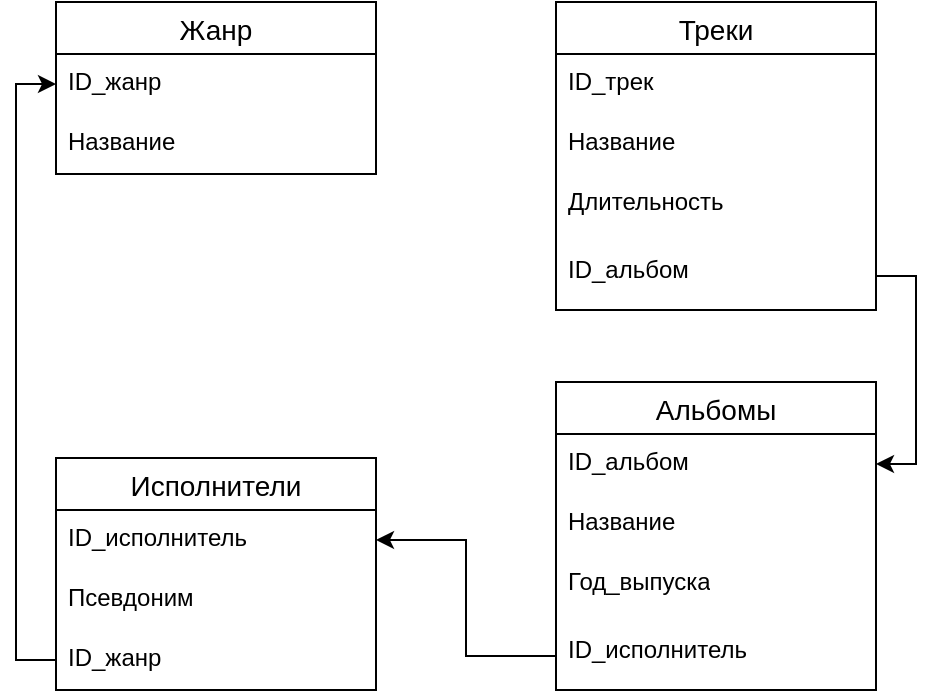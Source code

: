 <mxfile version="21.2.9" type="device">
  <diagram name="Страница 1" id="x9vOyqtszQ4Ww52Lwxny">
    <mxGraphModel dx="1002" dy="671" grid="1" gridSize="10" guides="1" tooltips="1" connect="1" arrows="1" fold="1" page="1" pageScale="1" pageWidth="3300" pageHeight="4681" math="0" shadow="0">
      <root>
        <mxCell id="0" />
        <mxCell id="1" parent="0" />
        <mxCell id="OP-Gs7QiUsBwCLxYpKtz-1" value="Исполнители" style="swimlane;fontStyle=0;childLayout=stackLayout;horizontal=1;startSize=26;horizontalStack=0;resizeParent=1;resizeParentMax=0;resizeLast=0;collapsible=1;marginBottom=0;align=center;fontSize=14;" vertex="1" parent="1">
          <mxGeometry x="330" y="318" width="160" height="116" as="geometry" />
        </mxCell>
        <mxCell id="OP-Gs7QiUsBwCLxYpKtz-2" value="ID_исполнитель" style="text;strokeColor=none;fillColor=none;spacingLeft=4;spacingRight=4;overflow=hidden;rotatable=0;points=[[0,0.5],[1,0.5]];portConstraint=eastwest;fontSize=12;whiteSpace=wrap;html=1;" vertex="1" parent="OP-Gs7QiUsBwCLxYpKtz-1">
          <mxGeometry y="26" width="160" height="30" as="geometry" />
        </mxCell>
        <mxCell id="OP-Gs7QiUsBwCLxYpKtz-4" value="Псевдоним" style="text;strokeColor=none;fillColor=none;spacingLeft=4;spacingRight=4;overflow=hidden;rotatable=0;points=[[0,0.5],[1,0.5]];portConstraint=eastwest;fontSize=12;whiteSpace=wrap;html=1;" vertex="1" parent="OP-Gs7QiUsBwCLxYpKtz-1">
          <mxGeometry y="56" width="160" height="30" as="geometry" />
        </mxCell>
        <mxCell id="OP-Gs7QiUsBwCLxYpKtz-24" value="ID_жанр" style="text;strokeColor=none;fillColor=none;spacingLeft=4;spacingRight=4;overflow=hidden;rotatable=0;points=[[0,0.5],[1,0.5]];portConstraint=eastwest;fontSize=12;whiteSpace=wrap;html=1;" vertex="1" parent="OP-Gs7QiUsBwCLxYpKtz-1">
          <mxGeometry y="86" width="160" height="30" as="geometry" />
        </mxCell>
        <mxCell id="OP-Gs7QiUsBwCLxYpKtz-5" value="Альбомы" style="swimlane;fontStyle=0;childLayout=stackLayout;horizontal=1;startSize=26;horizontalStack=0;resizeParent=1;resizeParentMax=0;resizeLast=0;collapsible=1;marginBottom=0;align=center;fontSize=14;" vertex="1" parent="1">
          <mxGeometry x="580" y="280" width="160" height="154" as="geometry">
            <mxRectangle x="660" y="290" width="100" height="30" as="alternateBounds" />
          </mxGeometry>
        </mxCell>
        <mxCell id="OP-Gs7QiUsBwCLxYpKtz-6" value="ID_альбом" style="text;strokeColor=none;fillColor=none;spacingLeft=4;spacingRight=4;overflow=hidden;rotatable=0;points=[[0,0.5],[1,0.5]];portConstraint=eastwest;fontSize=12;whiteSpace=wrap;html=1;" vertex="1" parent="OP-Gs7QiUsBwCLxYpKtz-5">
          <mxGeometry y="26" width="160" height="30" as="geometry" />
        </mxCell>
        <mxCell id="OP-Gs7QiUsBwCLxYpKtz-7" value="Название" style="text;strokeColor=none;fillColor=none;spacingLeft=4;spacingRight=4;overflow=hidden;rotatable=0;points=[[0,0.5],[1,0.5]];portConstraint=eastwest;fontSize=12;whiteSpace=wrap;html=1;" vertex="1" parent="OP-Gs7QiUsBwCLxYpKtz-5">
          <mxGeometry y="56" width="160" height="30" as="geometry" />
        </mxCell>
        <mxCell id="OP-Gs7QiUsBwCLxYpKtz-8" value="Год_выпуска" style="text;strokeColor=none;fillColor=none;spacingLeft=4;spacingRight=4;overflow=hidden;rotatable=0;points=[[0,0.5],[1,0.5]];portConstraint=eastwest;fontSize=12;whiteSpace=wrap;html=1;" vertex="1" parent="OP-Gs7QiUsBwCLxYpKtz-5">
          <mxGeometry y="86" width="160" height="34" as="geometry" />
        </mxCell>
        <mxCell id="OP-Gs7QiUsBwCLxYpKtz-18" value="ID_исполнитель" style="text;strokeColor=none;fillColor=none;spacingLeft=4;spacingRight=4;overflow=hidden;rotatable=0;points=[[0,0.5],[1,0.5]];portConstraint=eastwest;fontSize=12;whiteSpace=wrap;html=1;" vertex="1" parent="OP-Gs7QiUsBwCLxYpKtz-5">
          <mxGeometry y="120" width="160" height="34" as="geometry" />
        </mxCell>
        <mxCell id="OP-Gs7QiUsBwCLxYpKtz-10" value="Треки" style="swimlane;fontStyle=0;childLayout=stackLayout;horizontal=1;startSize=26;horizontalStack=0;resizeParent=1;resizeParentMax=0;resizeLast=0;collapsible=1;marginBottom=0;align=center;fontSize=14;" vertex="1" parent="1">
          <mxGeometry x="580" y="90" width="160" height="154" as="geometry">
            <mxRectangle x="660" y="290" width="100" height="30" as="alternateBounds" />
          </mxGeometry>
        </mxCell>
        <mxCell id="OP-Gs7QiUsBwCLxYpKtz-11" value="ID_трек" style="text;strokeColor=none;fillColor=none;spacingLeft=4;spacingRight=4;overflow=hidden;rotatable=0;points=[[0,0.5],[1,0.5]];portConstraint=eastwest;fontSize=12;whiteSpace=wrap;html=1;" vertex="1" parent="OP-Gs7QiUsBwCLxYpKtz-10">
          <mxGeometry y="26" width="160" height="30" as="geometry" />
        </mxCell>
        <mxCell id="OP-Gs7QiUsBwCLxYpKtz-12" value="Название" style="text;strokeColor=none;fillColor=none;spacingLeft=4;spacingRight=4;overflow=hidden;rotatable=0;points=[[0,0.5],[1,0.5]];portConstraint=eastwest;fontSize=12;whiteSpace=wrap;html=1;" vertex="1" parent="OP-Gs7QiUsBwCLxYpKtz-10">
          <mxGeometry y="56" width="160" height="30" as="geometry" />
        </mxCell>
        <mxCell id="OP-Gs7QiUsBwCLxYpKtz-13" value="Длительность" style="text;strokeColor=none;fillColor=none;spacingLeft=4;spacingRight=4;overflow=hidden;rotatable=0;points=[[0,0.5],[1,0.5]];portConstraint=eastwest;fontSize=12;whiteSpace=wrap;html=1;" vertex="1" parent="OP-Gs7QiUsBwCLxYpKtz-10">
          <mxGeometry y="86" width="160" height="34" as="geometry" />
        </mxCell>
        <mxCell id="OP-Gs7QiUsBwCLxYpKtz-14" value="ID_альбом" style="text;strokeColor=none;fillColor=none;spacingLeft=4;spacingRight=4;overflow=hidden;rotatable=0;points=[[0,0.5],[1,0.5]];portConstraint=eastwest;fontSize=12;whiteSpace=wrap;html=1;" vertex="1" parent="OP-Gs7QiUsBwCLxYpKtz-10">
          <mxGeometry y="120" width="160" height="34" as="geometry" />
        </mxCell>
        <mxCell id="OP-Gs7QiUsBwCLxYpKtz-19" style="edgeStyle=orthogonalEdgeStyle;rounded=0;orthogonalLoop=1;jettySize=auto;html=1;exitX=0;exitY=0.5;exitDx=0;exitDy=0;entryX=1;entryY=0.5;entryDx=0;entryDy=0;" edge="1" parent="1" source="OP-Gs7QiUsBwCLxYpKtz-18" target="OP-Gs7QiUsBwCLxYpKtz-2">
          <mxGeometry relative="1" as="geometry" />
        </mxCell>
        <mxCell id="OP-Gs7QiUsBwCLxYpKtz-20" value="Жанр" style="swimlane;fontStyle=0;childLayout=stackLayout;horizontal=1;startSize=26;horizontalStack=0;resizeParent=1;resizeParentMax=0;resizeLast=0;collapsible=1;marginBottom=0;align=center;fontSize=14;" vertex="1" parent="1">
          <mxGeometry x="330" y="90" width="160" height="86" as="geometry" />
        </mxCell>
        <mxCell id="OP-Gs7QiUsBwCLxYpKtz-21" value="ID_жанр" style="text;strokeColor=none;fillColor=none;spacingLeft=4;spacingRight=4;overflow=hidden;rotatable=0;points=[[0,0.5],[1,0.5]];portConstraint=eastwest;fontSize=12;whiteSpace=wrap;html=1;" vertex="1" parent="OP-Gs7QiUsBwCLxYpKtz-20">
          <mxGeometry y="26" width="160" height="30" as="geometry" />
        </mxCell>
        <mxCell id="OP-Gs7QiUsBwCLxYpKtz-22" value="Название" style="text;strokeColor=none;fillColor=none;spacingLeft=4;spacingRight=4;overflow=hidden;rotatable=0;points=[[0,0.5],[1,0.5]];portConstraint=eastwest;fontSize=12;whiteSpace=wrap;html=1;" vertex="1" parent="OP-Gs7QiUsBwCLxYpKtz-20">
          <mxGeometry y="56" width="160" height="30" as="geometry" />
        </mxCell>
        <mxCell id="OP-Gs7QiUsBwCLxYpKtz-23" style="edgeStyle=orthogonalEdgeStyle;rounded=0;orthogonalLoop=1;jettySize=auto;html=1;exitX=1;exitY=0.5;exitDx=0;exitDy=0;entryX=1;entryY=0.5;entryDx=0;entryDy=0;" edge="1" parent="1" source="OP-Gs7QiUsBwCLxYpKtz-14" target="OP-Gs7QiUsBwCLxYpKtz-6">
          <mxGeometry relative="1" as="geometry" />
        </mxCell>
        <mxCell id="OP-Gs7QiUsBwCLxYpKtz-25" style="edgeStyle=orthogonalEdgeStyle;rounded=0;orthogonalLoop=1;jettySize=auto;html=1;exitX=0;exitY=0.5;exitDx=0;exitDy=0;entryX=0;entryY=0.5;entryDx=0;entryDy=0;" edge="1" parent="1" source="OP-Gs7QiUsBwCLxYpKtz-24" target="OP-Gs7QiUsBwCLxYpKtz-21">
          <mxGeometry relative="1" as="geometry" />
        </mxCell>
      </root>
    </mxGraphModel>
  </diagram>
</mxfile>
